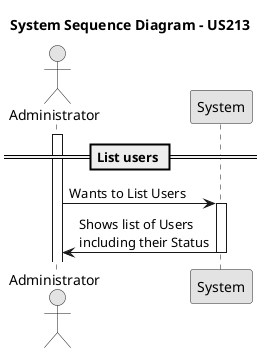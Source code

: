 @startuml
skinparam monochrome true
skinparam packageStyle rectangle
skinparam shadowing false

actor "Administrator" as admin
participant "System" as system

title System Sequence Diagram - US213

== List users ==
activate admin

admin -> system : Wants to List Users
activate system

system -> admin : Shows list of Users \nincluding their Status
deactivate system



@enduml
